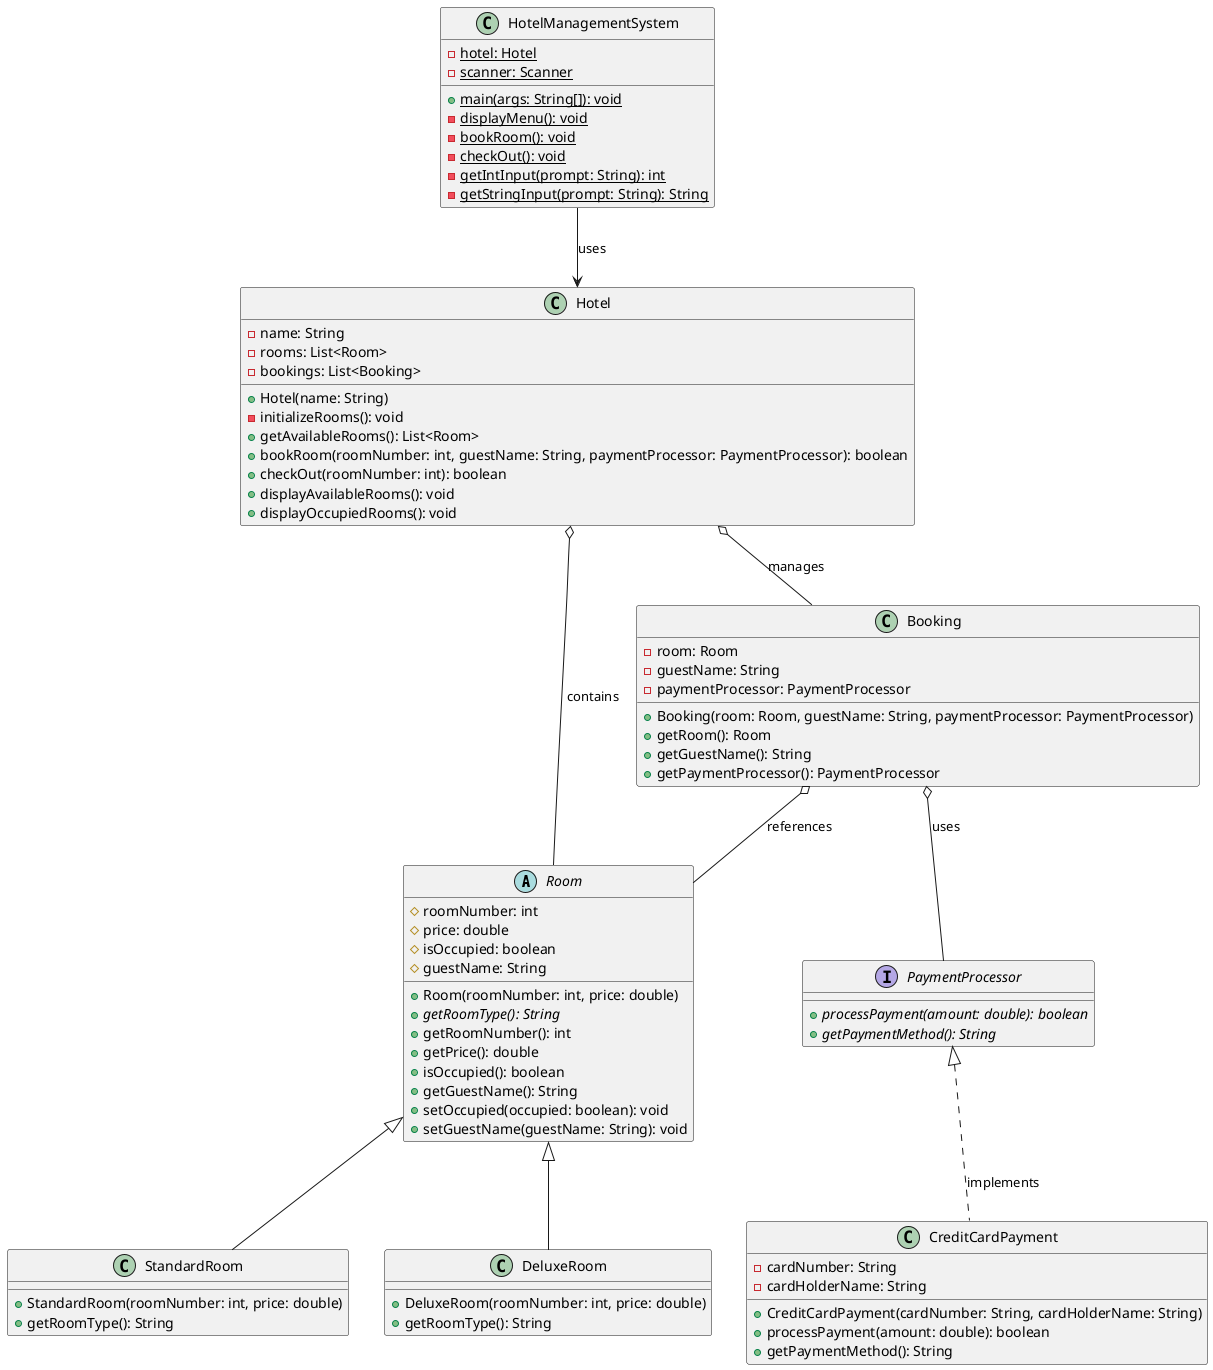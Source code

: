 @startuml Hotel Management System

' Classes
abstract class Room {
    # roomNumber: int
    # price: double
    # isOccupied: boolean
    # guestName: String
    + Room(roomNumber: int, price: double)
    + {abstract} getRoomType(): String
    + getRoomNumber(): int
    + getPrice(): double
    + isOccupied(): boolean
    + getGuestName(): String
    + setOccupied(occupied: boolean): void
    + setGuestName(guestName: String): void
}

class StandardRoom {
    + StandardRoom(roomNumber: int, price: double)
    + getRoomType(): String
}

class DeluxeRoom {
    + DeluxeRoom(roomNumber: int, price: double)
    + getRoomType(): String
}

class Hotel {
    - name: String
    - rooms: List<Room>
    - bookings: List<Booking>
    + Hotel(name: String)
    - initializeRooms(): void
    + getAvailableRooms(): List<Room>
    + bookRoom(roomNumber: int, guestName: String, paymentProcessor: PaymentProcessor): boolean
    + checkOut(roomNumber: int): boolean
    + displayAvailableRooms(): void
    + displayOccupiedRooms(): void
}

class Booking {
    - room: Room
    - guestName: String
    - paymentProcessor: PaymentProcessor
    + Booking(room: Room, guestName: String, paymentProcessor: PaymentProcessor)
    + getRoom(): Room
    + getGuestName(): String
    + getPaymentProcessor(): PaymentProcessor
}

interface PaymentProcessor {
    + {abstract} processPayment(amount: double): boolean
    + {abstract} getPaymentMethod(): String
}

class CreditCardPayment {
    - cardNumber: String
    - cardHolderName: String
    + CreditCardPayment(cardNumber: String, cardHolderName: String)
    + processPayment(amount: double): boolean
    + getPaymentMethod(): String
}

class HotelManagementSystem {
    - {static} hotel: Hotel
    - {static} scanner: Scanner
    + {static} main(args: String[]): void
    - {static} displayMenu(): void
    - {static} bookRoom(): void
    - {static} checkOut(): void
    - {static} getIntInput(prompt: String): int
    - {static} getStringInput(prompt: String): String
}

' Relationships
Room <|-- StandardRoom
Room <|-- DeluxeRoom
Hotel o-- Room : contains
Hotel o-- Booking : manages
Booking o-- Room : references
Booking o-- PaymentProcessor : uses
PaymentProcessor <|.. CreditCardPayment : implements
HotelManagementSystem --> Hotel : uses

@enduml 